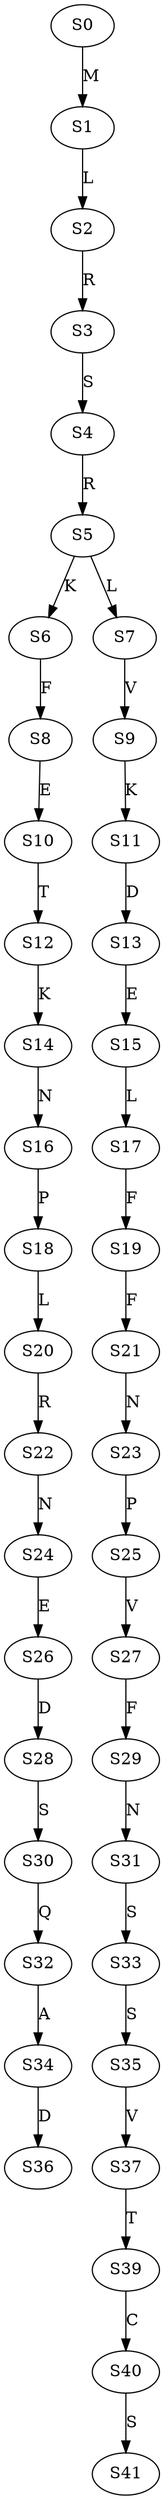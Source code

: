 strict digraph  {
	S0 -> S1 [ label = M ];
	S1 -> S2 [ label = L ];
	S2 -> S3 [ label = R ];
	S3 -> S4 [ label = S ];
	S4 -> S5 [ label = R ];
	S5 -> S6 [ label = K ];
	S5 -> S7 [ label = L ];
	S6 -> S8 [ label = F ];
	S7 -> S9 [ label = V ];
	S8 -> S10 [ label = E ];
	S9 -> S11 [ label = K ];
	S10 -> S12 [ label = T ];
	S11 -> S13 [ label = D ];
	S12 -> S14 [ label = K ];
	S13 -> S15 [ label = E ];
	S14 -> S16 [ label = N ];
	S15 -> S17 [ label = L ];
	S16 -> S18 [ label = P ];
	S17 -> S19 [ label = F ];
	S18 -> S20 [ label = L ];
	S19 -> S21 [ label = F ];
	S20 -> S22 [ label = R ];
	S21 -> S23 [ label = N ];
	S22 -> S24 [ label = N ];
	S23 -> S25 [ label = P ];
	S24 -> S26 [ label = E ];
	S25 -> S27 [ label = V ];
	S26 -> S28 [ label = D ];
	S27 -> S29 [ label = F ];
	S28 -> S30 [ label = S ];
	S29 -> S31 [ label = N ];
	S30 -> S32 [ label = Q ];
	S31 -> S33 [ label = S ];
	S32 -> S34 [ label = A ];
	S33 -> S35 [ label = S ];
	S34 -> S36 [ label = D ];
	S35 -> S37 [ label = V ];
	S37 -> S39 [ label = T ];
	S39 -> S40 [ label = C ];
	S40 -> S41 [ label = S ];
}
